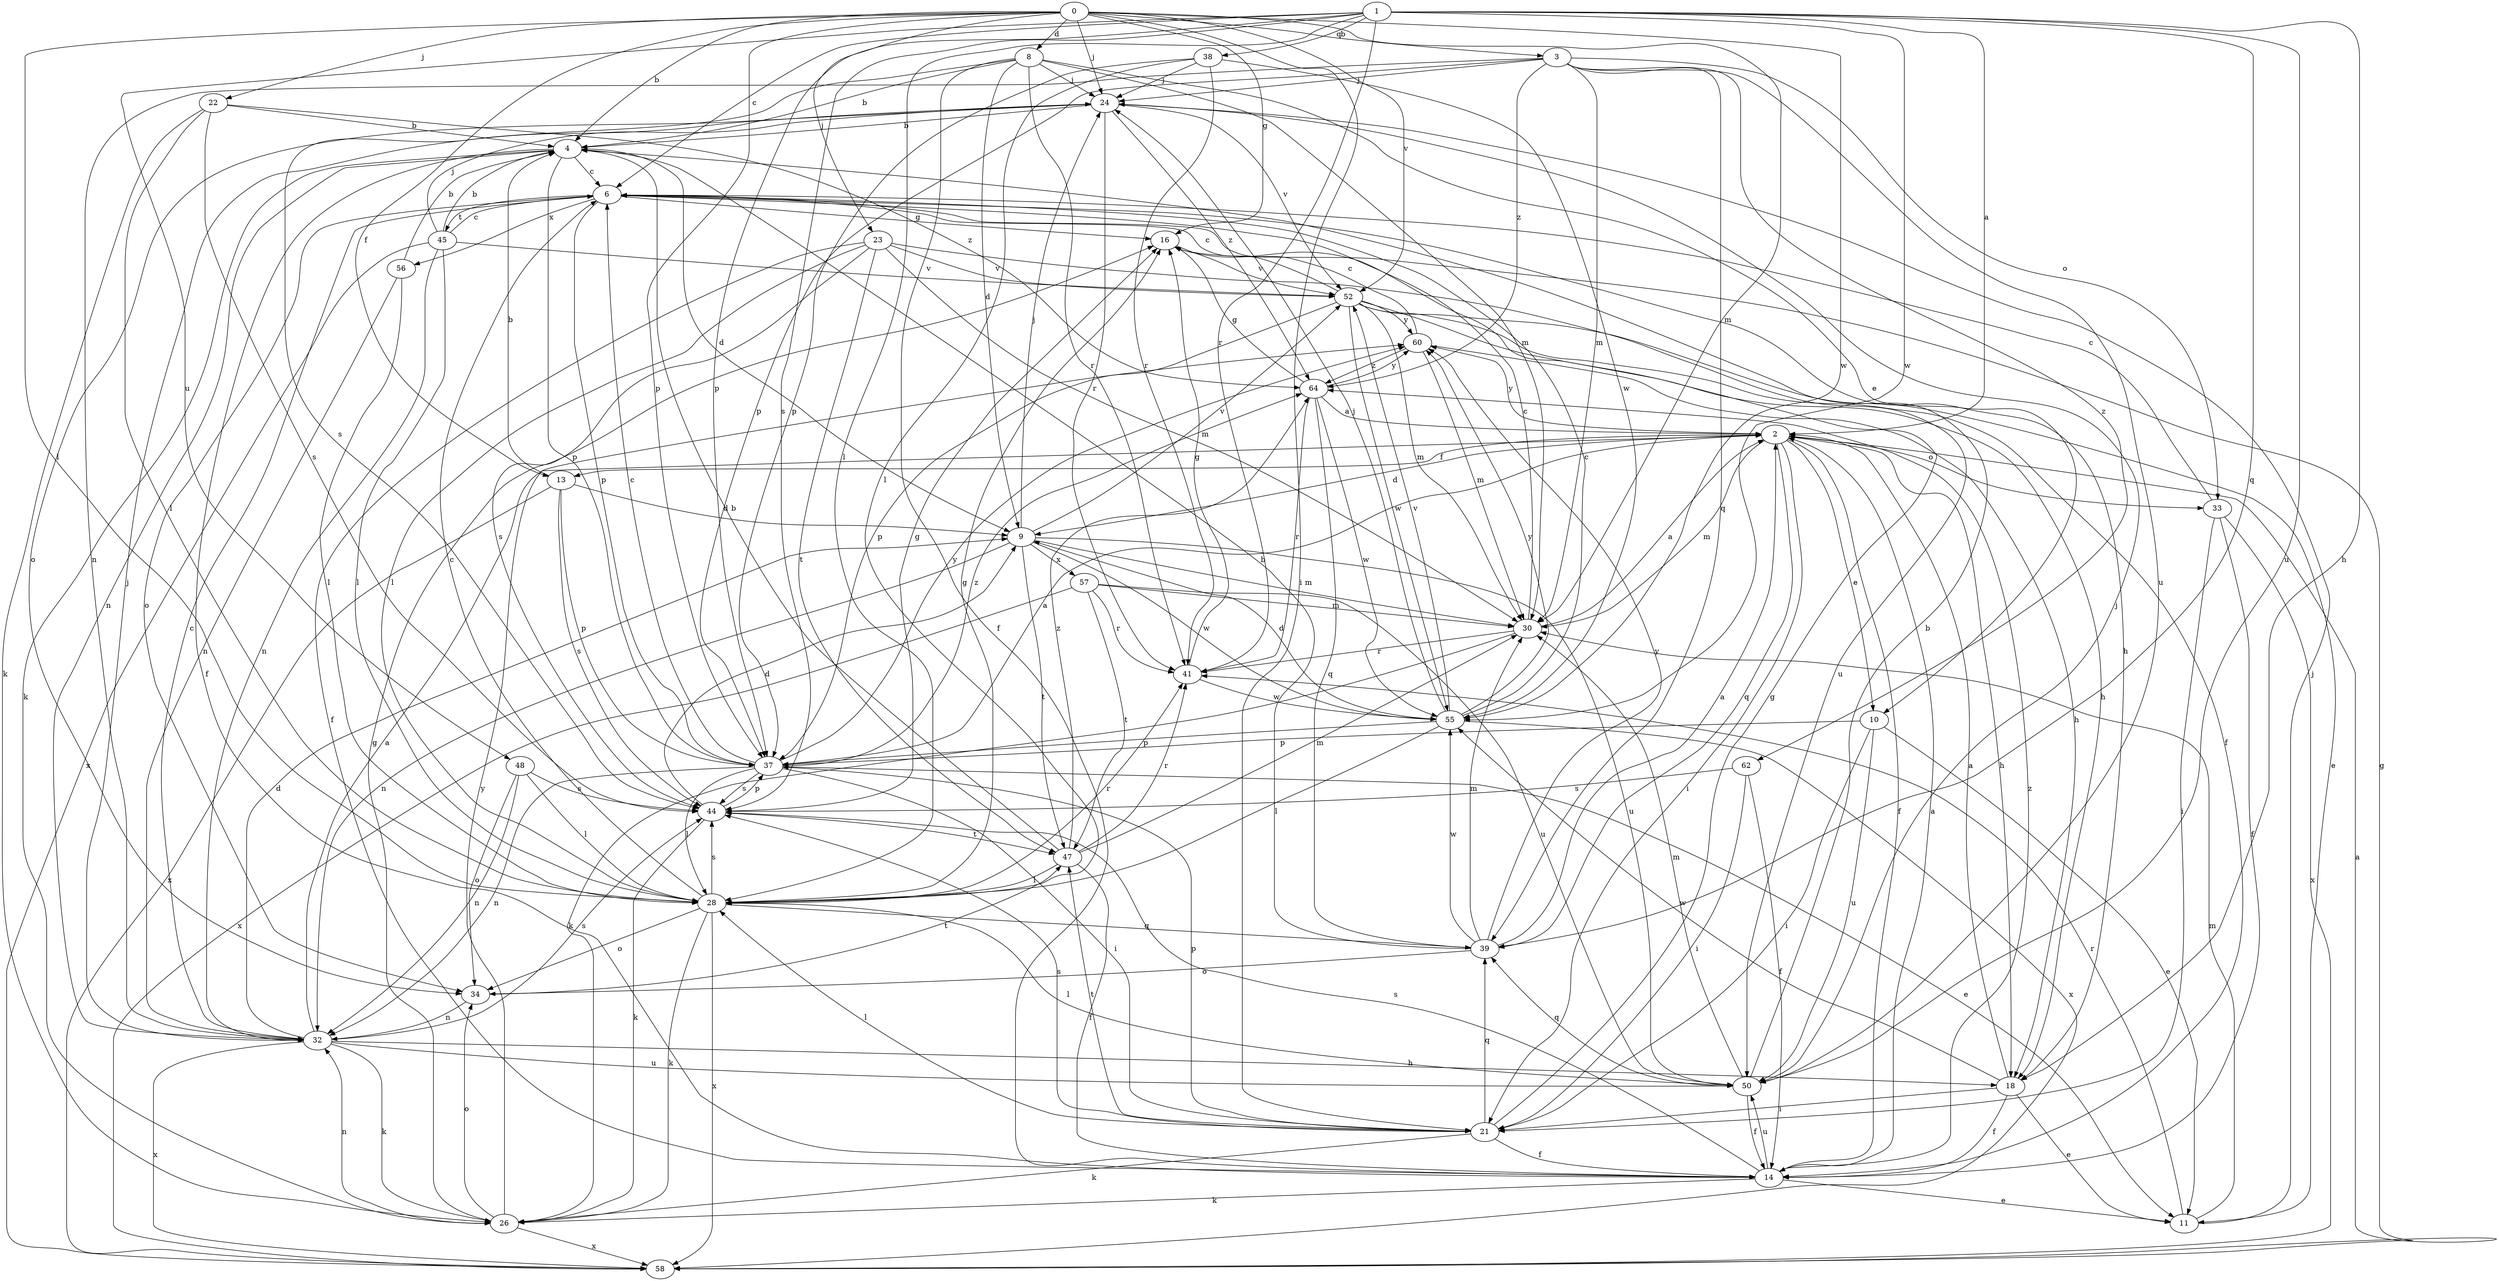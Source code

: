 strict digraph  {
0;
1;
2;
3;
4;
6;
8;
9;
10;
11;
13;
14;
16;
18;
21;
22;
23;
24;
26;
28;
30;
32;
33;
34;
37;
38;
39;
41;
44;
45;
47;
48;
50;
52;
55;
56;
57;
58;
60;
62;
64;
0 -> 3  [label=b];
0 -> 4  [label=b];
0 -> 8  [label=d];
0 -> 13  [label=f];
0 -> 16  [label=g];
0 -> 21  [label=i];
0 -> 22  [label=j];
0 -> 23  [label=j];
0 -> 24  [label=j];
0 -> 28  [label=l];
0 -> 30  [label=m];
0 -> 37  [label=p];
0 -> 52  [label=v];
0 -> 55  [label=w];
1 -> 2  [label=a];
1 -> 6  [label=c];
1 -> 18  [label=h];
1 -> 28  [label=l];
1 -> 37  [label=p];
1 -> 38  [label=q];
1 -> 39  [label=q];
1 -> 41  [label=r];
1 -> 44  [label=s];
1 -> 48  [label=u];
1 -> 50  [label=u];
1 -> 55  [label=w];
2 -> 9  [label=d];
2 -> 10  [label=e];
2 -> 13  [label=f];
2 -> 14  [label=f];
2 -> 18  [label=h];
2 -> 21  [label=i];
2 -> 30  [label=m];
2 -> 33  [label=o];
2 -> 39  [label=q];
2 -> 60  [label=y];
3 -> 24  [label=j];
3 -> 30  [label=m];
3 -> 32  [label=n];
3 -> 33  [label=o];
3 -> 37  [label=p];
3 -> 39  [label=q];
3 -> 50  [label=u];
3 -> 62  [label=z];
3 -> 64  [label=z];
4 -> 6  [label=c];
4 -> 9  [label=d];
4 -> 14  [label=f];
4 -> 26  [label=k];
4 -> 32  [label=n];
4 -> 37  [label=p];
6 -> 16  [label=g];
6 -> 18  [label=h];
6 -> 34  [label=o];
6 -> 37  [label=p];
6 -> 45  [label=t];
6 -> 56  [label=x];
8 -> 4  [label=b];
8 -> 9  [label=d];
8 -> 10  [label=e];
8 -> 14  [label=f];
8 -> 24  [label=j];
8 -> 30  [label=m];
8 -> 41  [label=r];
8 -> 44  [label=s];
9 -> 24  [label=j];
9 -> 30  [label=m];
9 -> 32  [label=n];
9 -> 47  [label=t];
9 -> 50  [label=u];
9 -> 52  [label=v];
9 -> 55  [label=w];
9 -> 57  [label=x];
10 -> 11  [label=e];
10 -> 21  [label=i];
10 -> 37  [label=p];
10 -> 50  [label=u];
11 -> 24  [label=j];
11 -> 30  [label=m];
11 -> 41  [label=r];
13 -> 4  [label=b];
13 -> 9  [label=d];
13 -> 37  [label=p];
13 -> 44  [label=s];
13 -> 58  [label=x];
14 -> 2  [label=a];
14 -> 11  [label=e];
14 -> 26  [label=k];
14 -> 44  [label=s];
14 -> 50  [label=u];
14 -> 64  [label=z];
16 -> 52  [label=v];
18 -> 2  [label=a];
18 -> 11  [label=e];
18 -> 14  [label=f];
18 -> 21  [label=i];
18 -> 55  [label=w];
21 -> 14  [label=f];
21 -> 16  [label=g];
21 -> 26  [label=k];
21 -> 28  [label=l];
21 -> 37  [label=p];
21 -> 39  [label=q];
21 -> 44  [label=s];
21 -> 47  [label=t];
22 -> 4  [label=b];
22 -> 26  [label=k];
22 -> 28  [label=l];
22 -> 44  [label=s];
22 -> 64  [label=z];
23 -> 14  [label=f];
23 -> 28  [label=l];
23 -> 30  [label=m];
23 -> 44  [label=s];
23 -> 47  [label=t];
23 -> 50  [label=u];
23 -> 52  [label=v];
24 -> 4  [label=b];
24 -> 34  [label=o];
24 -> 41  [label=r];
24 -> 52  [label=v];
24 -> 64  [label=z];
26 -> 16  [label=g];
26 -> 32  [label=n];
26 -> 34  [label=o];
26 -> 58  [label=x];
26 -> 60  [label=y];
28 -> 6  [label=c];
28 -> 16  [label=g];
28 -> 26  [label=k];
28 -> 34  [label=o];
28 -> 39  [label=q];
28 -> 41  [label=r];
28 -> 44  [label=s];
28 -> 58  [label=x];
30 -> 2  [label=a];
30 -> 6  [label=c];
30 -> 26  [label=k];
30 -> 41  [label=r];
32 -> 2  [label=a];
32 -> 6  [label=c];
32 -> 9  [label=d];
32 -> 18  [label=h];
32 -> 24  [label=j];
32 -> 26  [label=k];
32 -> 44  [label=s];
32 -> 50  [label=u];
32 -> 58  [label=x];
33 -> 6  [label=c];
33 -> 14  [label=f];
33 -> 21  [label=i];
33 -> 58  [label=x];
34 -> 32  [label=n];
34 -> 47  [label=t];
37 -> 2  [label=a];
37 -> 6  [label=c];
37 -> 11  [label=e];
37 -> 21  [label=i];
37 -> 28  [label=l];
37 -> 32  [label=n];
37 -> 44  [label=s];
37 -> 60  [label=y];
37 -> 64  [label=z];
38 -> 24  [label=j];
38 -> 28  [label=l];
38 -> 37  [label=p];
38 -> 41  [label=r];
38 -> 55  [label=w];
39 -> 2  [label=a];
39 -> 4  [label=b];
39 -> 30  [label=m];
39 -> 34  [label=o];
39 -> 55  [label=w];
39 -> 60  [label=y];
41 -> 16  [label=g];
41 -> 55  [label=w];
44 -> 9  [label=d];
44 -> 16  [label=g];
44 -> 26  [label=k];
44 -> 37  [label=p];
44 -> 47  [label=t];
45 -> 4  [label=b];
45 -> 6  [label=c];
45 -> 24  [label=j];
45 -> 28  [label=l];
45 -> 32  [label=n];
45 -> 52  [label=v];
45 -> 58  [label=x];
47 -> 4  [label=b];
47 -> 14  [label=f];
47 -> 28  [label=l];
47 -> 30  [label=m];
47 -> 41  [label=r];
47 -> 64  [label=z];
48 -> 28  [label=l];
48 -> 32  [label=n];
48 -> 34  [label=o];
48 -> 44  [label=s];
50 -> 4  [label=b];
50 -> 14  [label=f];
50 -> 24  [label=j];
50 -> 28  [label=l];
50 -> 30  [label=m];
50 -> 39  [label=q];
52 -> 6  [label=c];
52 -> 11  [label=e];
52 -> 14  [label=f];
52 -> 18  [label=h];
52 -> 30  [label=m];
52 -> 37  [label=p];
52 -> 55  [label=w];
52 -> 60  [label=y];
55 -> 6  [label=c];
55 -> 9  [label=d];
55 -> 24  [label=j];
55 -> 28  [label=l];
55 -> 37  [label=p];
55 -> 52  [label=v];
55 -> 58  [label=x];
55 -> 60  [label=y];
56 -> 4  [label=b];
56 -> 28  [label=l];
56 -> 32  [label=n];
57 -> 30  [label=m];
57 -> 41  [label=r];
57 -> 47  [label=t];
57 -> 50  [label=u];
57 -> 58  [label=x];
58 -> 2  [label=a];
58 -> 16  [label=g];
60 -> 6  [label=c];
60 -> 18  [label=h];
60 -> 30  [label=m];
60 -> 64  [label=z];
62 -> 14  [label=f];
62 -> 21  [label=i];
62 -> 44  [label=s];
64 -> 2  [label=a];
64 -> 16  [label=g];
64 -> 39  [label=q];
64 -> 41  [label=r];
64 -> 55  [label=w];
64 -> 60  [label=y];
}
